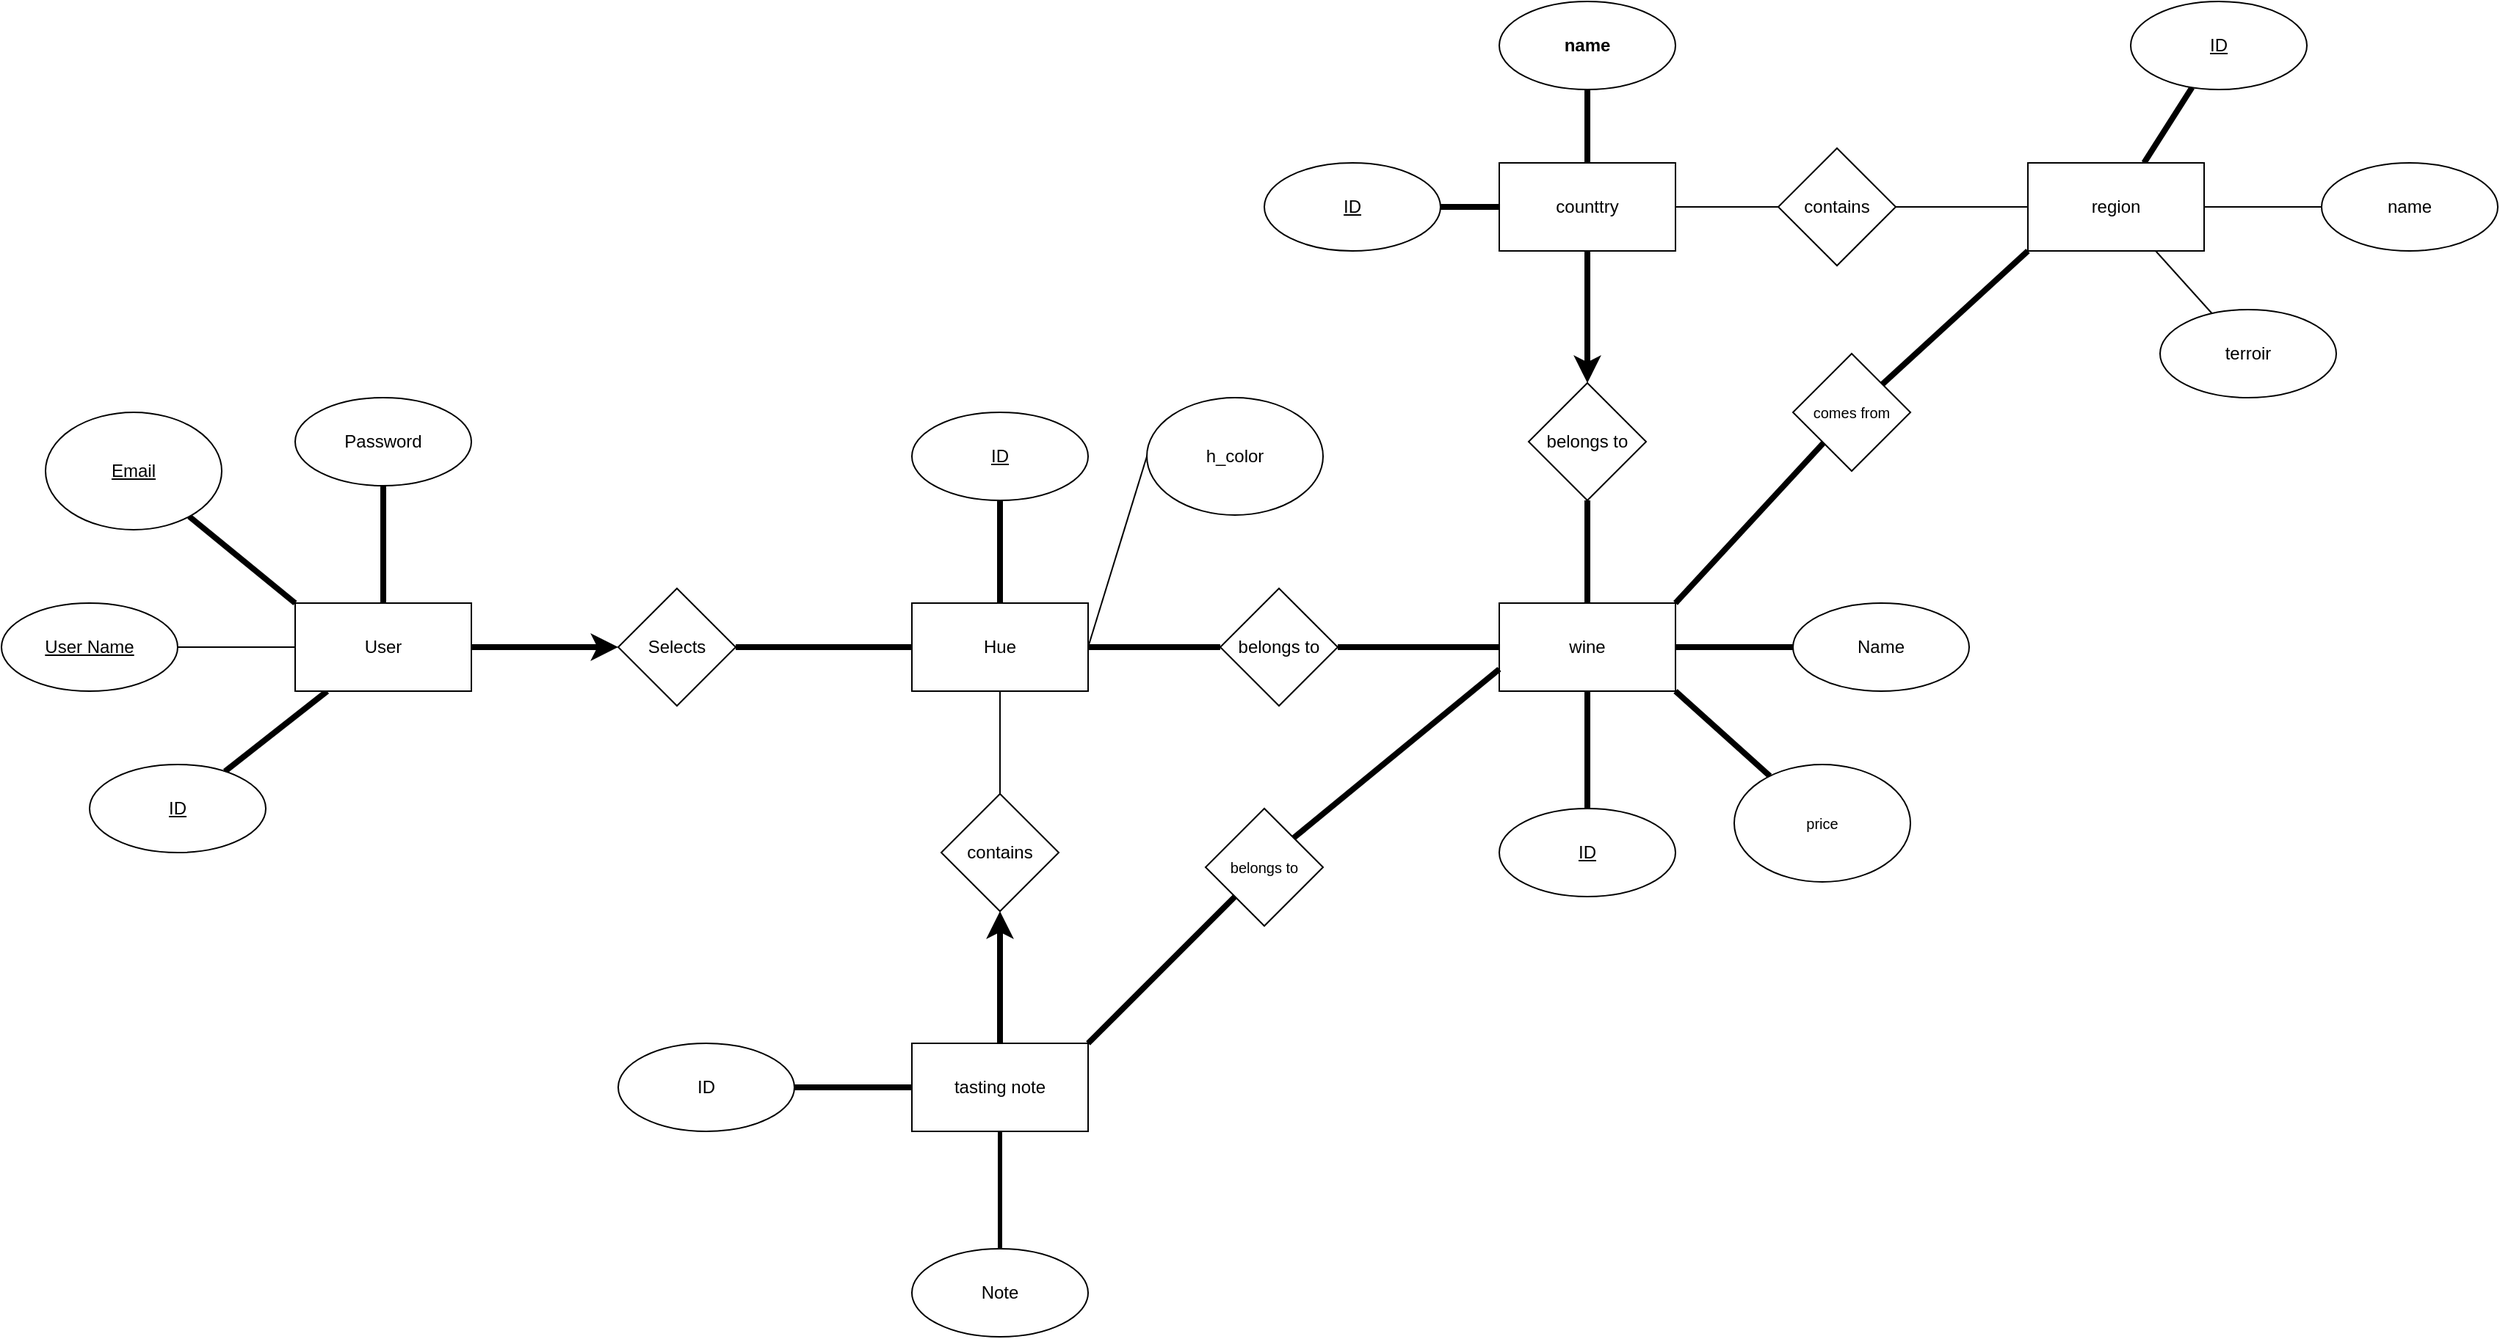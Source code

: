 <mxfile>
    <diagram id="3c7PIhAsYwBbtQYpfLEp" name="Page-1">
        <mxGraphModel dx="1742" dy="1358" grid="1" gridSize="10" guides="0" tooltips="1" connect="1" arrows="1" fold="1" page="0" pageScale="1" pageWidth="850" pageHeight="1100" math="0" shadow="0">
            <root>
                <mxCell id="0"/>
                <mxCell id="1" parent="0"/>
                <mxCell id="111" value="" style="edgeStyle=none;html=1;endArrow=none;endFill=0;strokeWidth=4;" edge="1" parent="1" source="2" target="110">
                    <mxGeometry relative="1" as="geometry"/>
                </mxCell>
                <mxCell id="113" value="" style="edgeStyle=none;html=1;endArrow=none;endFill=0;strokeWidth=1;" edge="1" parent="1" source="2" target="112">
                    <mxGeometry relative="1" as="geometry"/>
                </mxCell>
                <mxCell id="115" value="" style="edgeStyle=none;html=1;endArrow=none;endFill=0;strokeWidth=4;" edge="1" parent="1" source="2" target="114">
                    <mxGeometry relative="1" as="geometry"/>
                </mxCell>
                <mxCell id="117" value="" style="edgeStyle=none;html=1;endArrow=classic;endFill=1;strokeWidth=4;" edge="1" parent="1" source="2" target="116">
                    <mxGeometry relative="1" as="geometry"/>
                </mxCell>
                <mxCell id="122" style="edgeStyle=none;html=1;exitX=0;exitY=0;exitDx=0;exitDy=0;endArrow=none;endFill=0;strokeWidth=4;" edge="1" parent="1" source="2" target="123">
                    <mxGeometry relative="1" as="geometry">
                        <mxPoint x="80" y="160" as="targetPoint"/>
                    </mxGeometry>
                </mxCell>
                <mxCell id="2" value="User" style="rounded=0;whiteSpace=wrap;html=1;" parent="1" vertex="1">
                    <mxGeometry x="160" y="220" width="120" height="60" as="geometry"/>
                </mxCell>
                <mxCell id="110" value="Password" style="ellipse;whiteSpace=wrap;html=1;rounded=0;" vertex="1" parent="1">
                    <mxGeometry x="160" y="80" width="120" height="60" as="geometry"/>
                </mxCell>
                <mxCell id="112" value="&lt;u&gt;User Name&lt;/u&gt;" style="ellipse;whiteSpace=wrap;html=1;rounded=0;" vertex="1" parent="1">
                    <mxGeometry x="-40" y="220" width="120" height="60" as="geometry"/>
                </mxCell>
                <mxCell id="114" value="&lt;u&gt;ID&lt;/u&gt;" style="ellipse;whiteSpace=wrap;html=1;rounded=0;" vertex="1" parent="1">
                    <mxGeometry x="20" y="330" width="120" height="60" as="geometry"/>
                </mxCell>
                <mxCell id="119" value="" style="edgeStyle=none;html=1;endArrow=none;endFill=0;strokeWidth=4;" edge="1" parent="1" source="116" target="118">
                    <mxGeometry relative="1" as="geometry"/>
                </mxCell>
                <mxCell id="116" value="Selects" style="rhombus;whiteSpace=wrap;html=1;rounded=0;" vertex="1" parent="1">
                    <mxGeometry x="380" y="210" width="80" height="80" as="geometry"/>
                </mxCell>
                <mxCell id="121" value="" style="edgeStyle=none;html=1;endArrow=none;endFill=0;strokeWidth=4;" edge="1" parent="1" source="118" target="120">
                    <mxGeometry relative="1" as="geometry"/>
                </mxCell>
                <mxCell id="188" style="edgeStyle=none;html=1;exitX=1;exitY=0.5;exitDx=0;exitDy=0;entryX=0;entryY=0.5;entryDx=0;entryDy=0;fontSize=10;startArrow=none;startFill=0;endArrow=none;endFill=0;strokeWidth=1;" edge="1" parent="1" source="118" target="127">
                    <mxGeometry relative="1" as="geometry"/>
                </mxCell>
                <mxCell id="193" value="" style="edgeStyle=none;html=1;fontSize=10;startArrow=none;startFill=0;endArrow=none;endFill=0;strokeWidth=1;" edge="1" parent="1" source="118" target="192">
                    <mxGeometry relative="1" as="geometry"/>
                </mxCell>
                <mxCell id="201" value="" style="edgeStyle=none;html=1;fontSize=10;startArrow=none;startFill=0;endArrow=none;endFill=0;strokeWidth=4;" edge="1" parent="1" source="118" target="200">
                    <mxGeometry relative="1" as="geometry"/>
                </mxCell>
                <mxCell id="118" value="Hue" style="whiteSpace=wrap;html=1;rounded=0;" vertex="1" parent="1">
                    <mxGeometry x="580" y="220" width="120" height="60" as="geometry"/>
                </mxCell>
                <mxCell id="120" value="&lt;u&gt;ID&lt;/u&gt;" style="ellipse;whiteSpace=wrap;html=1;rounded=0;" vertex="1" parent="1">
                    <mxGeometry x="580" y="90" width="120" height="60" as="geometry"/>
                </mxCell>
                <mxCell id="123" value="&lt;u&gt;Email&lt;/u&gt;" style="ellipse;whiteSpace=wrap;html=1;" vertex="1" parent="1">
                    <mxGeometry x="-10" y="90" width="120" height="80" as="geometry"/>
                </mxCell>
                <mxCell id="127" value="h_color" style="ellipse;whiteSpace=wrap;html=1;" vertex="1" parent="1">
                    <mxGeometry x="740" y="80" width="120" height="80" as="geometry"/>
                </mxCell>
                <mxCell id="165" value="" style="edgeStyle=none;html=1;fontSize=10;startArrow=none;startFill=0;endArrow=none;endFill=0;strokeWidth=4;" edge="1" parent="1" source="162" target="164">
                    <mxGeometry relative="1" as="geometry"/>
                </mxCell>
                <mxCell id="220" value="" style="edgeStyle=none;html=1;fontSize=10;startArrow=none;startFill=0;endArrow=none;endFill=0;strokeWidth=4;" edge="1" parent="1" source="162" target="219">
                    <mxGeometry relative="1" as="geometry"/>
                </mxCell>
                <mxCell id="225" value="" style="edgeStyle=none;html=1;fontSize=10;startArrow=none;startFill=0;endArrow=none;endFill=0;strokeWidth=1;" edge="1" parent="1" source="162" target="224">
                    <mxGeometry relative="1" as="geometry"/>
                </mxCell>
                <mxCell id="162" value="counttry" style="whiteSpace=wrap;html=1;rounded=0;" vertex="1" parent="1">
                    <mxGeometry x="980" y="-80" width="120" height="60" as="geometry"/>
                </mxCell>
                <mxCell id="164" value="&lt;u&gt;ID&lt;/u&gt;" style="ellipse;whiteSpace=wrap;html=1;rounded=0;" vertex="1" parent="1">
                    <mxGeometry x="820" y="-80" width="120" height="60" as="geometry"/>
                </mxCell>
                <mxCell id="195" value="" style="edgeStyle=none;html=1;fontSize=10;startArrow=classic;startFill=1;endArrow=none;endFill=0;strokeWidth=4;" edge="1" parent="1" source="192" target="194">
                    <mxGeometry relative="1" as="geometry"/>
                </mxCell>
                <mxCell id="192" value="contains" style="rhombus;whiteSpace=wrap;html=1;rounded=0;" vertex="1" parent="1">
                    <mxGeometry x="600" y="350" width="80" height="80" as="geometry"/>
                </mxCell>
                <mxCell id="197" value="" style="edgeStyle=none;html=1;fontSize=10;startArrow=none;startFill=0;endArrow=none;endFill=0;strokeWidth=4;" edge="1" parent="1" source="194" target="196">
                    <mxGeometry relative="1" as="geometry"/>
                </mxCell>
                <mxCell id="199" value="" style="edgeStyle=none;html=1;fontSize=10;startArrow=none;startFill=0;endArrow=none;endFill=0;strokeWidth=3;" edge="1" parent="1" source="194" target="198">
                    <mxGeometry relative="1" as="geometry"/>
                </mxCell>
                <mxCell id="204" style="edgeStyle=none;html=1;exitX=1;exitY=0;exitDx=0;exitDy=0;fontSize=10;startArrow=none;startFill=0;endArrow=none;endFill=0;strokeWidth=4;" edge="1" parent="1" source="194" target="205">
                    <mxGeometry relative="1" as="geometry">
                        <mxPoint x="820" y="420" as="targetPoint"/>
                    </mxGeometry>
                </mxCell>
                <mxCell id="194" value="tasting note" style="whiteSpace=wrap;html=1;rounded=0;" vertex="1" parent="1">
                    <mxGeometry x="580" y="520" width="120" height="60" as="geometry"/>
                </mxCell>
                <mxCell id="196" value="ID" style="ellipse;whiteSpace=wrap;html=1;rounded=0;" vertex="1" parent="1">
                    <mxGeometry x="380" y="520" width="120" height="60" as="geometry"/>
                </mxCell>
                <mxCell id="198" value="Note" style="ellipse;whiteSpace=wrap;html=1;rounded=0;" vertex="1" parent="1">
                    <mxGeometry x="580" y="660" width="120" height="60" as="geometry"/>
                </mxCell>
                <mxCell id="203" value="" style="edgeStyle=none;html=1;fontSize=10;startArrow=none;startFill=0;endArrow=none;endFill=0;strokeWidth=4;" edge="1" parent="1" source="200" target="202">
                    <mxGeometry relative="1" as="geometry"/>
                </mxCell>
                <mxCell id="200" value="belongs to" style="rhombus;whiteSpace=wrap;html=1;rounded=0;" vertex="1" parent="1">
                    <mxGeometry x="790" y="210" width="80" height="80" as="geometry"/>
                </mxCell>
                <mxCell id="211" value="" style="edgeStyle=none;html=1;fontSize=10;startArrow=none;startFill=0;endArrow=none;endFill=0;strokeWidth=4;" edge="1" parent="1" source="202" target="210">
                    <mxGeometry relative="1" as="geometry"/>
                </mxCell>
                <mxCell id="213" value="" style="edgeStyle=none;html=1;fontSize=10;startArrow=none;startFill=0;endArrow=none;endFill=0;strokeWidth=4;" edge="1" parent="1" source="202" target="212">
                    <mxGeometry relative="1" as="geometry"/>
                </mxCell>
                <mxCell id="214" style="edgeStyle=none;html=1;exitX=1;exitY=1;exitDx=0;exitDy=0;fontSize=10;startArrow=none;startFill=0;endArrow=none;endFill=0;strokeWidth=4;" edge="1" parent="1" source="202" target="215">
                    <mxGeometry relative="1" as="geometry">
                        <mxPoint x="1170" y="350" as="targetPoint"/>
                    </mxGeometry>
                </mxCell>
                <mxCell id="222" value="" style="edgeStyle=none;html=1;fontSize=10;startArrow=none;startFill=0;endArrow=none;endFill=0;strokeWidth=4;" edge="1" parent="1" source="202" target="221">
                    <mxGeometry relative="1" as="geometry"/>
                </mxCell>
                <mxCell id="234" style="edgeStyle=none;html=1;exitX=1;exitY=0;exitDx=0;exitDy=0;fontSize=10;startArrow=none;startFill=0;endArrow=none;endFill=0;strokeWidth=4;" edge="1" parent="1" source="202" target="235">
                    <mxGeometry relative="1" as="geometry">
                        <mxPoint x="1220" y="110" as="targetPoint"/>
                    </mxGeometry>
                </mxCell>
                <mxCell id="202" value="wine" style="whiteSpace=wrap;html=1;rounded=0;" vertex="1" parent="1">
                    <mxGeometry x="980" y="220" width="120" height="60" as="geometry"/>
                </mxCell>
                <mxCell id="209" style="edgeStyle=none;html=1;exitX=0;exitY=0;exitDx=0;exitDy=0;entryX=0;entryY=0.75;entryDx=0;entryDy=0;fontSize=10;startArrow=none;startFill=0;endArrow=none;endFill=0;strokeWidth=4;" edge="1" parent="1" source="205" target="202">
                    <mxGeometry relative="1" as="geometry"/>
                </mxCell>
                <mxCell id="205" value="belongs to" style="rhombus;whiteSpace=wrap;html=1;fontSize=10;direction=south;" vertex="1" parent="1">
                    <mxGeometry x="780" y="360" width="80" height="80" as="geometry"/>
                </mxCell>
                <mxCell id="210" value="&lt;u&gt;ID&lt;/u&gt;" style="ellipse;whiteSpace=wrap;html=1;rounded=0;" vertex="1" parent="1">
                    <mxGeometry x="980" y="360" width="120" height="60" as="geometry"/>
                </mxCell>
                <mxCell id="212" value="Name" style="ellipse;whiteSpace=wrap;html=1;rounded=0;" vertex="1" parent="1">
                    <mxGeometry x="1180" y="220" width="120" height="60" as="geometry"/>
                </mxCell>
                <mxCell id="215" value="price" style="ellipse;whiteSpace=wrap;html=1;fontSize=10;" vertex="1" parent="1">
                    <mxGeometry x="1140" y="330" width="120" height="80" as="geometry"/>
                </mxCell>
                <mxCell id="219" value="&lt;b&gt;name&lt;/b&gt;" style="ellipse;whiteSpace=wrap;html=1;rounded=0;" vertex="1" parent="1">
                    <mxGeometry x="980" y="-190" width="120" height="60" as="geometry"/>
                </mxCell>
                <mxCell id="223" value="" style="edgeStyle=none;html=1;fontSize=10;startArrow=classic;startFill=1;endArrow=none;endFill=0;strokeWidth=4;" edge="1" parent="1" source="221" target="162">
                    <mxGeometry relative="1" as="geometry"/>
                </mxCell>
                <mxCell id="221" value="belongs to" style="rhombus;whiteSpace=wrap;html=1;rounded=0;" vertex="1" parent="1">
                    <mxGeometry x="1000" y="70" width="80" height="80" as="geometry"/>
                </mxCell>
                <mxCell id="227" value="" style="edgeStyle=none;html=1;fontSize=10;startArrow=none;startFill=0;endArrow=none;endFill=0;strokeWidth=1;" edge="1" parent="1" source="224" target="226">
                    <mxGeometry relative="1" as="geometry"/>
                </mxCell>
                <mxCell id="224" value="contains" style="rhombus;whiteSpace=wrap;html=1;rounded=0;" vertex="1" parent="1">
                    <mxGeometry x="1170" y="-90" width="80" height="80" as="geometry"/>
                </mxCell>
                <mxCell id="229" value="" style="edgeStyle=none;html=1;fontSize=10;startArrow=none;startFill=0;endArrow=none;endFill=0;strokeWidth=4;" edge="1" parent="1" source="226" target="228">
                    <mxGeometry relative="1" as="geometry"/>
                </mxCell>
                <mxCell id="231" value="" style="edgeStyle=none;html=1;fontSize=10;startArrow=none;startFill=0;endArrow=none;endFill=0;strokeWidth=1;" edge="1" parent="1" source="226" target="230">
                    <mxGeometry relative="1" as="geometry"/>
                </mxCell>
                <mxCell id="233" value="" style="edgeStyle=none;html=1;fontSize=10;startArrow=none;startFill=0;endArrow=none;endFill=0;strokeWidth=1;" edge="1" parent="1" source="226" target="232">
                    <mxGeometry relative="1" as="geometry"/>
                </mxCell>
                <mxCell id="236" style="edgeStyle=none;html=1;exitX=0;exitY=1;exitDx=0;exitDy=0;fontSize=10;startArrow=none;startFill=0;endArrow=none;endFill=0;strokeWidth=4;" edge="1" parent="1" source="226" target="235">
                    <mxGeometry relative="1" as="geometry"/>
                </mxCell>
                <mxCell id="226" value="region" style="whiteSpace=wrap;html=1;rounded=0;" vertex="1" parent="1">
                    <mxGeometry x="1340" y="-80" width="120" height="60" as="geometry"/>
                </mxCell>
                <mxCell id="228" value="&lt;u&gt;ID&lt;/u&gt;" style="ellipse;whiteSpace=wrap;html=1;rounded=0;" vertex="1" parent="1">
                    <mxGeometry x="1410" y="-190" width="120" height="60" as="geometry"/>
                </mxCell>
                <mxCell id="230" value="name" style="ellipse;whiteSpace=wrap;html=1;rounded=0;" vertex="1" parent="1">
                    <mxGeometry x="1540" y="-80" width="120" height="60" as="geometry"/>
                </mxCell>
                <mxCell id="232" value="terroir" style="ellipse;whiteSpace=wrap;html=1;rounded=0;" vertex="1" parent="1">
                    <mxGeometry x="1430" y="20" width="120" height="60" as="geometry"/>
                </mxCell>
                <mxCell id="235" value="comes from" style="rhombus;whiteSpace=wrap;html=1;fontSize=10;" vertex="1" parent="1">
                    <mxGeometry x="1180" y="50" width="80" height="80" as="geometry"/>
                </mxCell>
            </root>
        </mxGraphModel>
    </diagram>
</mxfile>